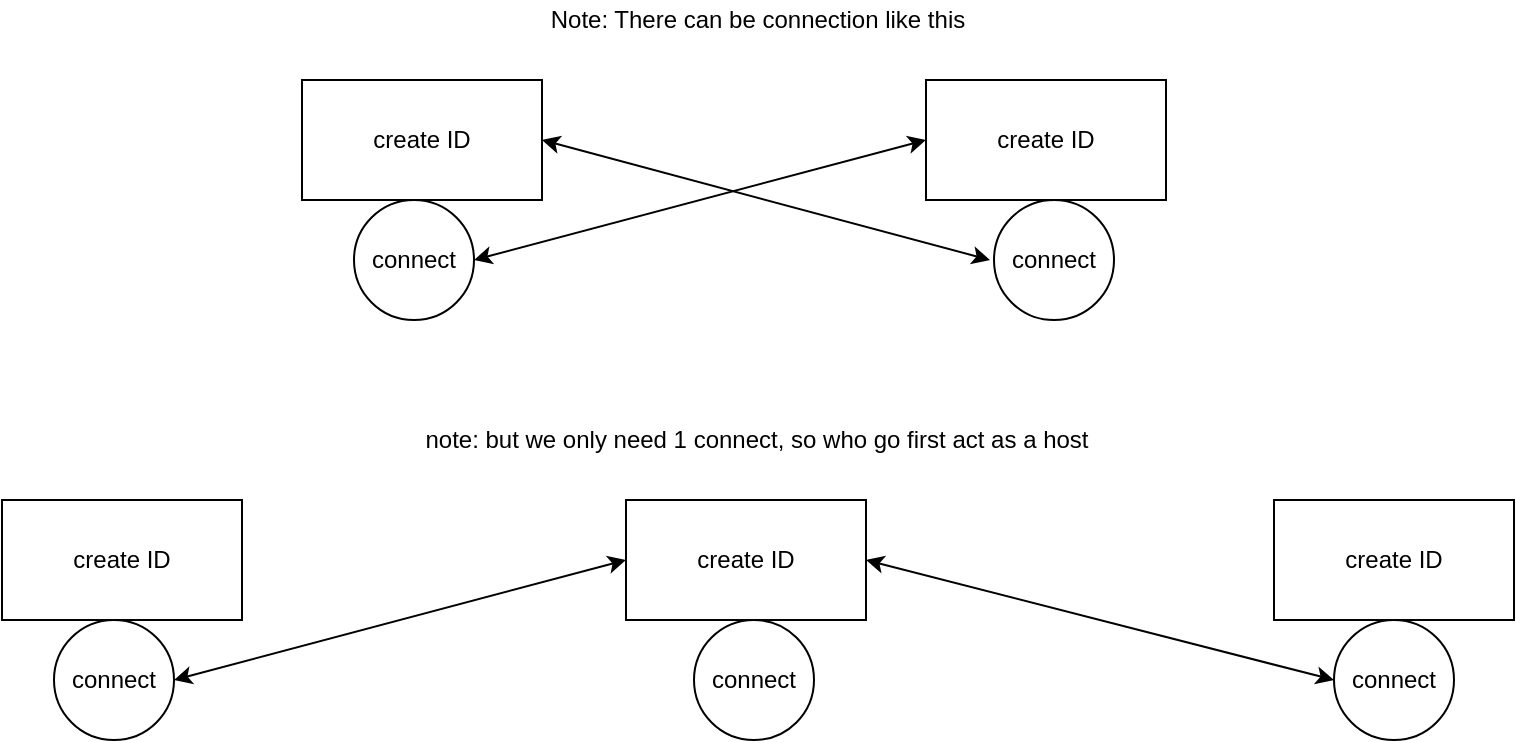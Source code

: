 <mxfile version="14.6.13" type="device"><diagram id="HEdBDxWHNoLFsr8Iu1dm" name="Page-1"><mxGraphModel dx="1086" dy="816" grid="1" gridSize="10" guides="1" tooltips="1" connect="1" arrows="1" fold="1" page="1" pageScale="1" pageWidth="827" pageHeight="1169" math="0" shadow="0"><root><mxCell id="0"/><mxCell id="1" parent="0"/><mxCell id="7rlyBIrGWNWPIK5V1OAR-1" value="create ID" style="rounded=0;whiteSpace=wrap;html=1;" vertex="1" parent="1"><mxGeometry x="348" y="340" width="120" height="60" as="geometry"/></mxCell><mxCell id="7rlyBIrGWNWPIK5V1OAR-2" value="create ID" style="rounded=0;whiteSpace=wrap;html=1;" vertex="1" parent="1"><mxGeometry x="672" y="340" width="120" height="60" as="geometry"/></mxCell><mxCell id="7rlyBIrGWNWPIK5V1OAR-9" value="" style="endArrow=classic;startArrow=classic;html=1;exitX=1;exitY=0.5;exitDx=0;exitDy=0;entryX=0;entryY=0.5;entryDx=0;entryDy=0;" edge="1" parent="1" source="7rlyBIrGWNWPIK5V1OAR-1" target="7rlyBIrGWNWPIK5V1OAR-12"><mxGeometry width="50" height="50" relative="1" as="geometry"><mxPoint x="658" y="570" as="sourcePoint"/><mxPoint x="848" y="430" as="targetPoint"/></mxGeometry></mxCell><mxCell id="7rlyBIrGWNWPIK5V1OAR-11" value="note: but we only need 1 connect, so who go first act as a host" style="text;html=1;strokeColor=none;fillColor=none;align=center;verticalAlign=middle;whiteSpace=wrap;rounded=0;" vertex="1" parent="1"><mxGeometry x="210" y="300" width="407" height="20" as="geometry"/></mxCell><mxCell id="7rlyBIrGWNWPIK5V1OAR-12" value="connect" style="ellipse;whiteSpace=wrap;html=1;aspect=fixed;" vertex="1" parent="1"><mxGeometry x="702" y="400" width="60" height="60" as="geometry"/></mxCell><mxCell id="7rlyBIrGWNWPIK5V1OAR-13" value="create ID" style="rounded=0;whiteSpace=wrap;html=1;" vertex="1" parent="1"><mxGeometry x="36" y="340" width="120" height="60" as="geometry"/></mxCell><mxCell id="7rlyBIrGWNWPIK5V1OAR-14" value="" style="endArrow=classic;startArrow=classic;html=1;exitX=1;exitY=0.5;exitDx=0;exitDy=0;entryX=0;entryY=0.5;entryDx=0;entryDy=0;" edge="1" parent="1" source="7rlyBIrGWNWPIK5V1OAR-17" target="7rlyBIrGWNWPIK5V1OAR-1"><mxGeometry width="50" height="50" relative="1" as="geometry"><mxPoint x="338" y="570" as="sourcePoint"/><mxPoint x="528" y="430" as="targetPoint"/></mxGeometry></mxCell><mxCell id="7rlyBIrGWNWPIK5V1OAR-15" value="connect" style="ellipse;whiteSpace=wrap;html=1;aspect=fixed;" vertex="1" parent="1"><mxGeometry x="382" y="400" width="60" height="60" as="geometry"/></mxCell><mxCell id="7rlyBIrGWNWPIK5V1OAR-17" value="connect" style="ellipse;whiteSpace=wrap;html=1;aspect=fixed;" vertex="1" parent="1"><mxGeometry x="62" y="400" width="60" height="60" as="geometry"/></mxCell><mxCell id="7rlyBIrGWNWPIK5V1OAR-18" value="create ID" style="rounded=0;whiteSpace=wrap;html=1;" vertex="1" parent="1"><mxGeometry x="498" y="130" width="120" height="60" as="geometry"/></mxCell><mxCell id="7rlyBIrGWNWPIK5V1OAR-19" value="create ID" style="rounded=0;whiteSpace=wrap;html=1;" vertex="1" parent="1"><mxGeometry x="186" y="130" width="120" height="60" as="geometry"/></mxCell><mxCell id="7rlyBIrGWNWPIK5V1OAR-20" value="connect" style="ellipse;whiteSpace=wrap;html=1;aspect=fixed;" vertex="1" parent="1"><mxGeometry x="532" y="190" width="60" height="60" as="geometry"/></mxCell><mxCell id="7rlyBIrGWNWPIK5V1OAR-21" value="connect" style="ellipse;whiteSpace=wrap;html=1;aspect=fixed;" vertex="1" parent="1"><mxGeometry x="212" y="190" width="60" height="60" as="geometry"/></mxCell><mxCell id="7rlyBIrGWNWPIK5V1OAR-23" value="" style="endArrow=classic;startArrow=classic;html=1;exitX=1;exitY=0.5;exitDx=0;exitDy=0;entryX=0;entryY=0.5;entryDx=0;entryDy=0;" edge="1" parent="1"><mxGeometry width="50" height="50" relative="1" as="geometry"><mxPoint x="272" y="220" as="sourcePoint"/><mxPoint x="498" y="160" as="targetPoint"/></mxGeometry></mxCell><mxCell id="7rlyBIrGWNWPIK5V1OAR-24" value="" style="endArrow=classic;startArrow=classic;html=1;exitX=1;exitY=0.5;exitDx=0;exitDy=0;" edge="1" parent="1" source="7rlyBIrGWNWPIK5V1OAR-19"><mxGeometry width="50" height="50" relative="1" as="geometry"><mxPoint x="282" y="230" as="sourcePoint"/><mxPoint x="530" y="220" as="targetPoint"/></mxGeometry></mxCell><mxCell id="7rlyBIrGWNWPIK5V1OAR-25" value="Note: There can be connection like this" style="text;html=1;strokeColor=none;fillColor=none;align=center;verticalAlign=middle;whiteSpace=wrap;rounded=0;" vertex="1" parent="1"><mxGeometry x="244" y="90" width="340" height="20" as="geometry"/></mxCell></root></mxGraphModel></diagram></mxfile>